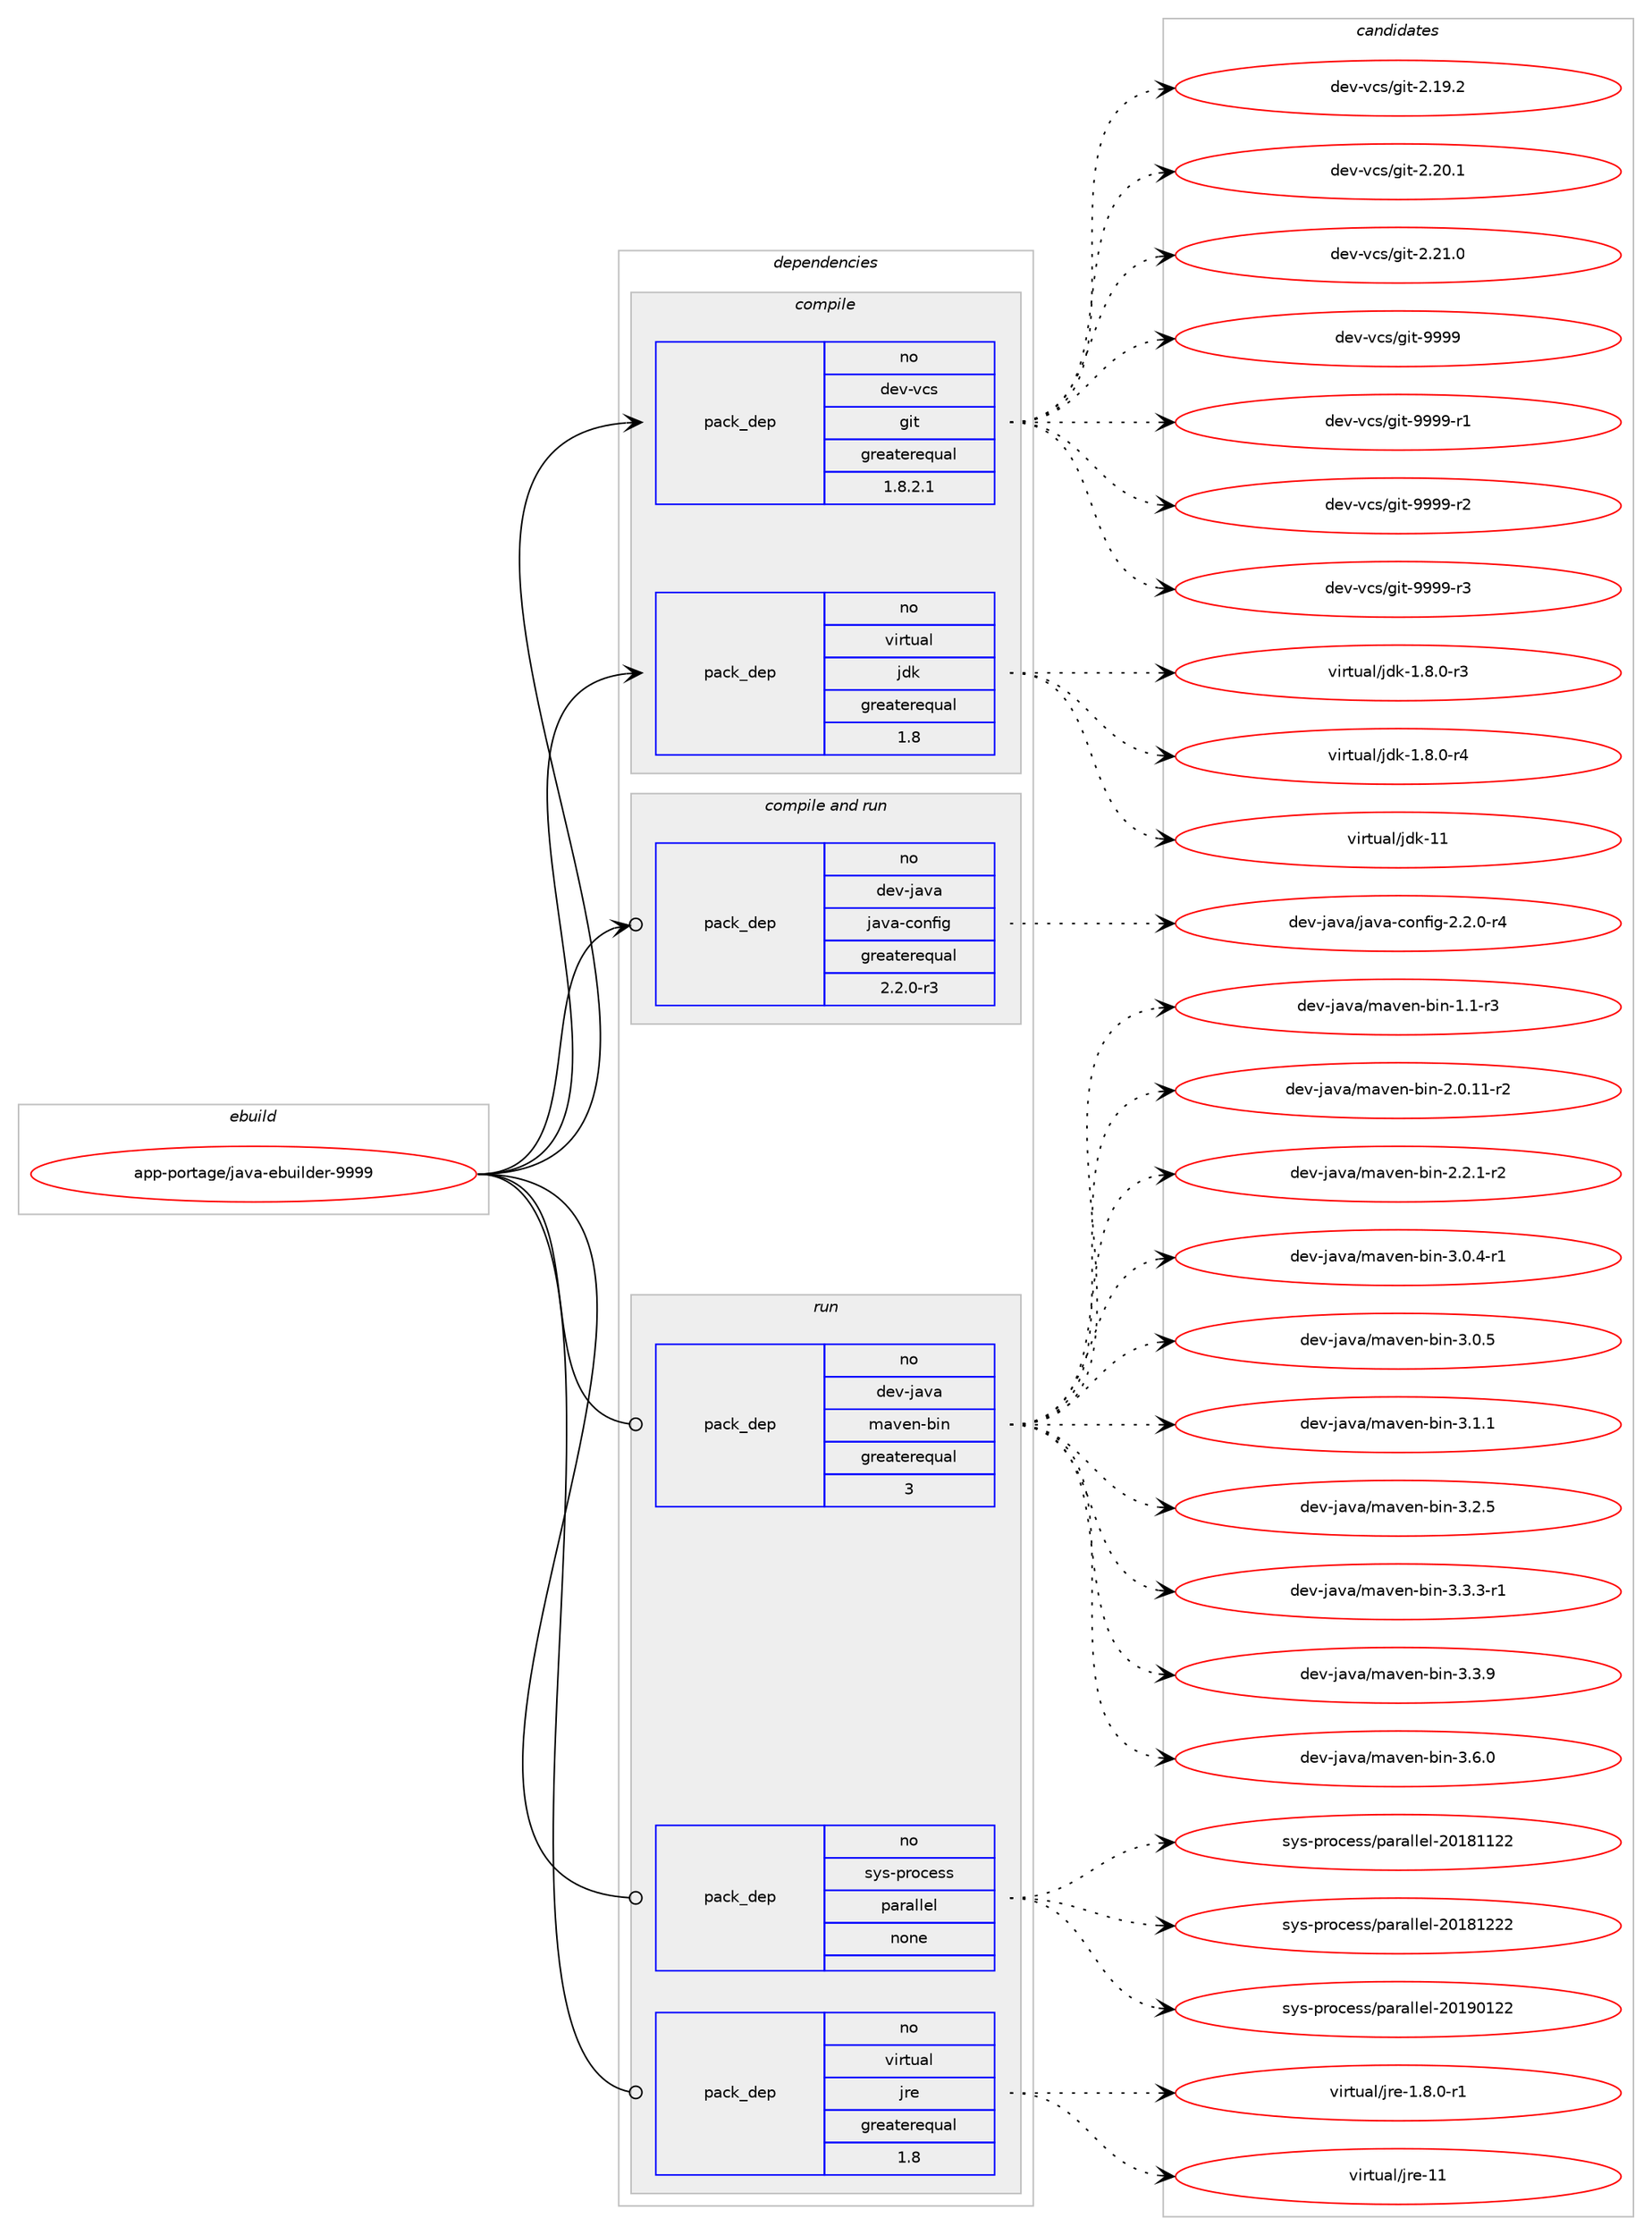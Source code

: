 digraph prolog {

# *************
# Graph options
# *************

newrank=true;
concentrate=true;
compound=true;
graph [rankdir=LR,fontname=Helvetica,fontsize=10,ranksep=1.5];#, ranksep=2.5, nodesep=0.2];
edge  [arrowhead=vee];
node  [fontname=Helvetica,fontsize=10];

# **********
# The ebuild
# **********

subgraph cluster_leftcol {
color=gray;
rank=same;
label=<<i>ebuild</i>>;
id [label="app-portage/java-ebuilder-9999", color=red, width=4, href="../app-portage/java-ebuilder-9999.svg"];
}

# ****************
# The dependencies
# ****************

subgraph cluster_midcol {
color=gray;
label=<<i>dependencies</i>>;
subgraph cluster_compile {
fillcolor="#eeeeee";
style=filled;
label=<<i>compile</i>>;
subgraph pack931036 {
dependency1306389 [label=<<TABLE BORDER="0" CELLBORDER="1" CELLSPACING="0" CELLPADDING="4" WIDTH="220"><TR><TD ROWSPAN="6" CELLPADDING="30">pack_dep</TD></TR><TR><TD WIDTH="110">no</TD></TR><TR><TD>dev-vcs</TD></TR><TR><TD>git</TD></TR><TR><TD>greaterequal</TD></TR><TR><TD>1.8.2.1</TD></TR></TABLE>>, shape=none, color=blue];
}
id:e -> dependency1306389:w [weight=20,style="solid",arrowhead="vee"];
subgraph pack931037 {
dependency1306390 [label=<<TABLE BORDER="0" CELLBORDER="1" CELLSPACING="0" CELLPADDING="4" WIDTH="220"><TR><TD ROWSPAN="6" CELLPADDING="30">pack_dep</TD></TR><TR><TD WIDTH="110">no</TD></TR><TR><TD>virtual</TD></TR><TR><TD>jdk</TD></TR><TR><TD>greaterequal</TD></TR><TR><TD>1.8</TD></TR></TABLE>>, shape=none, color=blue];
}
id:e -> dependency1306390:w [weight=20,style="solid",arrowhead="vee"];
}
subgraph cluster_compileandrun {
fillcolor="#eeeeee";
style=filled;
label=<<i>compile and run</i>>;
subgraph pack931038 {
dependency1306391 [label=<<TABLE BORDER="0" CELLBORDER="1" CELLSPACING="0" CELLPADDING="4" WIDTH="220"><TR><TD ROWSPAN="6" CELLPADDING="30">pack_dep</TD></TR><TR><TD WIDTH="110">no</TD></TR><TR><TD>dev-java</TD></TR><TR><TD>java-config</TD></TR><TR><TD>greaterequal</TD></TR><TR><TD>2.2.0-r3</TD></TR></TABLE>>, shape=none, color=blue];
}
id:e -> dependency1306391:w [weight=20,style="solid",arrowhead="odotvee"];
}
subgraph cluster_run {
fillcolor="#eeeeee";
style=filled;
label=<<i>run</i>>;
subgraph pack931039 {
dependency1306392 [label=<<TABLE BORDER="0" CELLBORDER="1" CELLSPACING="0" CELLPADDING="4" WIDTH="220"><TR><TD ROWSPAN="6" CELLPADDING="30">pack_dep</TD></TR><TR><TD WIDTH="110">no</TD></TR><TR><TD>dev-java</TD></TR><TR><TD>maven-bin</TD></TR><TR><TD>greaterequal</TD></TR><TR><TD>3</TD></TR></TABLE>>, shape=none, color=blue];
}
id:e -> dependency1306392:w [weight=20,style="solid",arrowhead="odot"];
subgraph pack931040 {
dependency1306393 [label=<<TABLE BORDER="0" CELLBORDER="1" CELLSPACING="0" CELLPADDING="4" WIDTH="220"><TR><TD ROWSPAN="6" CELLPADDING="30">pack_dep</TD></TR><TR><TD WIDTH="110">no</TD></TR><TR><TD>sys-process</TD></TR><TR><TD>parallel</TD></TR><TR><TD>none</TD></TR><TR><TD></TD></TR></TABLE>>, shape=none, color=blue];
}
id:e -> dependency1306393:w [weight=20,style="solid",arrowhead="odot"];
subgraph pack931041 {
dependency1306394 [label=<<TABLE BORDER="0" CELLBORDER="1" CELLSPACING="0" CELLPADDING="4" WIDTH="220"><TR><TD ROWSPAN="6" CELLPADDING="30">pack_dep</TD></TR><TR><TD WIDTH="110">no</TD></TR><TR><TD>virtual</TD></TR><TR><TD>jre</TD></TR><TR><TD>greaterequal</TD></TR><TR><TD>1.8</TD></TR></TABLE>>, shape=none, color=blue];
}
id:e -> dependency1306394:w [weight=20,style="solid",arrowhead="odot"];
}
}

# **************
# The candidates
# **************

subgraph cluster_choices {
rank=same;
color=gray;
label=<<i>candidates</i>>;

subgraph choice931036 {
color=black;
nodesep=1;
choice10010111845118991154710310511645504649574650 [label="dev-vcs/git-2.19.2", color=red, width=4,href="../dev-vcs/git-2.19.2.svg"];
choice10010111845118991154710310511645504650484649 [label="dev-vcs/git-2.20.1", color=red, width=4,href="../dev-vcs/git-2.20.1.svg"];
choice10010111845118991154710310511645504650494648 [label="dev-vcs/git-2.21.0", color=red, width=4,href="../dev-vcs/git-2.21.0.svg"];
choice1001011184511899115471031051164557575757 [label="dev-vcs/git-9999", color=red, width=4,href="../dev-vcs/git-9999.svg"];
choice10010111845118991154710310511645575757574511449 [label="dev-vcs/git-9999-r1", color=red, width=4,href="../dev-vcs/git-9999-r1.svg"];
choice10010111845118991154710310511645575757574511450 [label="dev-vcs/git-9999-r2", color=red, width=4,href="../dev-vcs/git-9999-r2.svg"];
choice10010111845118991154710310511645575757574511451 [label="dev-vcs/git-9999-r3", color=red, width=4,href="../dev-vcs/git-9999-r3.svg"];
dependency1306389:e -> choice10010111845118991154710310511645504649574650:w [style=dotted,weight="100"];
dependency1306389:e -> choice10010111845118991154710310511645504650484649:w [style=dotted,weight="100"];
dependency1306389:e -> choice10010111845118991154710310511645504650494648:w [style=dotted,weight="100"];
dependency1306389:e -> choice1001011184511899115471031051164557575757:w [style=dotted,weight="100"];
dependency1306389:e -> choice10010111845118991154710310511645575757574511449:w [style=dotted,weight="100"];
dependency1306389:e -> choice10010111845118991154710310511645575757574511450:w [style=dotted,weight="100"];
dependency1306389:e -> choice10010111845118991154710310511645575757574511451:w [style=dotted,weight="100"];
}
subgraph choice931037 {
color=black;
nodesep=1;
choice11810511411611797108471061001074549465646484511451 [label="virtual/jdk-1.8.0-r3", color=red, width=4,href="../virtual/jdk-1.8.0-r3.svg"];
choice11810511411611797108471061001074549465646484511452 [label="virtual/jdk-1.8.0-r4", color=red, width=4,href="../virtual/jdk-1.8.0-r4.svg"];
choice1181051141161179710847106100107454949 [label="virtual/jdk-11", color=red, width=4,href="../virtual/jdk-11.svg"];
dependency1306390:e -> choice11810511411611797108471061001074549465646484511451:w [style=dotted,weight="100"];
dependency1306390:e -> choice11810511411611797108471061001074549465646484511452:w [style=dotted,weight="100"];
dependency1306390:e -> choice1181051141161179710847106100107454949:w [style=dotted,weight="100"];
}
subgraph choice931038 {
color=black;
nodesep=1;
choice10010111845106971189747106971189745991111101021051034550465046484511452 [label="dev-java/java-config-2.2.0-r4", color=red, width=4,href="../dev-java/java-config-2.2.0-r4.svg"];
dependency1306391:e -> choice10010111845106971189747106971189745991111101021051034550465046484511452:w [style=dotted,weight="100"];
}
subgraph choice931039 {
color=black;
nodesep=1;
choice10010111845106971189747109971181011104598105110454946494511451 [label="dev-java/maven-bin-1.1-r3", color=red, width=4,href="../dev-java/maven-bin-1.1-r3.svg"];
choice10010111845106971189747109971181011104598105110455046484649494511450 [label="dev-java/maven-bin-2.0.11-r2", color=red, width=4,href="../dev-java/maven-bin-2.0.11-r2.svg"];
choice100101118451069711897471099711810111045981051104550465046494511450 [label="dev-java/maven-bin-2.2.1-r2", color=red, width=4,href="../dev-java/maven-bin-2.2.1-r2.svg"];
choice100101118451069711897471099711810111045981051104551464846524511449 [label="dev-java/maven-bin-3.0.4-r1", color=red, width=4,href="../dev-java/maven-bin-3.0.4-r1.svg"];
choice10010111845106971189747109971181011104598105110455146484653 [label="dev-java/maven-bin-3.0.5", color=red, width=4,href="../dev-java/maven-bin-3.0.5.svg"];
choice10010111845106971189747109971181011104598105110455146494649 [label="dev-java/maven-bin-3.1.1", color=red, width=4,href="../dev-java/maven-bin-3.1.1.svg"];
choice10010111845106971189747109971181011104598105110455146504653 [label="dev-java/maven-bin-3.2.5", color=red, width=4,href="../dev-java/maven-bin-3.2.5.svg"];
choice100101118451069711897471099711810111045981051104551465146514511449 [label="dev-java/maven-bin-3.3.3-r1", color=red, width=4,href="../dev-java/maven-bin-3.3.3-r1.svg"];
choice10010111845106971189747109971181011104598105110455146514657 [label="dev-java/maven-bin-3.3.9", color=red, width=4,href="../dev-java/maven-bin-3.3.9.svg"];
choice10010111845106971189747109971181011104598105110455146544648 [label="dev-java/maven-bin-3.6.0", color=red, width=4,href="../dev-java/maven-bin-3.6.0.svg"];
dependency1306392:e -> choice10010111845106971189747109971181011104598105110454946494511451:w [style=dotted,weight="100"];
dependency1306392:e -> choice10010111845106971189747109971181011104598105110455046484649494511450:w [style=dotted,weight="100"];
dependency1306392:e -> choice100101118451069711897471099711810111045981051104550465046494511450:w [style=dotted,weight="100"];
dependency1306392:e -> choice100101118451069711897471099711810111045981051104551464846524511449:w [style=dotted,weight="100"];
dependency1306392:e -> choice10010111845106971189747109971181011104598105110455146484653:w [style=dotted,weight="100"];
dependency1306392:e -> choice10010111845106971189747109971181011104598105110455146494649:w [style=dotted,weight="100"];
dependency1306392:e -> choice10010111845106971189747109971181011104598105110455146504653:w [style=dotted,weight="100"];
dependency1306392:e -> choice100101118451069711897471099711810111045981051104551465146514511449:w [style=dotted,weight="100"];
dependency1306392:e -> choice10010111845106971189747109971181011104598105110455146514657:w [style=dotted,weight="100"];
dependency1306392:e -> choice10010111845106971189747109971181011104598105110455146544648:w [style=dotted,weight="100"];
}
subgraph choice931040 {
color=black;
nodesep=1;
choice1151211154511211411199101115115471129711497108108101108455048495649495050 [label="sys-process/parallel-20181122", color=red, width=4,href="../sys-process/parallel-20181122.svg"];
choice1151211154511211411199101115115471129711497108108101108455048495649505050 [label="sys-process/parallel-20181222", color=red, width=4,href="../sys-process/parallel-20181222.svg"];
choice1151211154511211411199101115115471129711497108108101108455048495748495050 [label="sys-process/parallel-20190122", color=red, width=4,href="../sys-process/parallel-20190122.svg"];
dependency1306393:e -> choice1151211154511211411199101115115471129711497108108101108455048495649495050:w [style=dotted,weight="100"];
dependency1306393:e -> choice1151211154511211411199101115115471129711497108108101108455048495649505050:w [style=dotted,weight="100"];
dependency1306393:e -> choice1151211154511211411199101115115471129711497108108101108455048495748495050:w [style=dotted,weight="100"];
}
subgraph choice931041 {
color=black;
nodesep=1;
choice11810511411611797108471061141014549465646484511449 [label="virtual/jre-1.8.0-r1", color=red, width=4,href="../virtual/jre-1.8.0-r1.svg"];
choice1181051141161179710847106114101454949 [label="virtual/jre-11", color=red, width=4,href="../virtual/jre-11.svg"];
dependency1306394:e -> choice11810511411611797108471061141014549465646484511449:w [style=dotted,weight="100"];
dependency1306394:e -> choice1181051141161179710847106114101454949:w [style=dotted,weight="100"];
}
}

}
